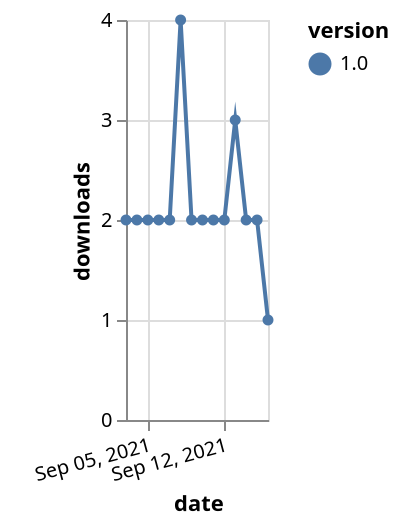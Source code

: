 {"$schema": "https://vega.github.io/schema/vega-lite/v5.json", "description": "A simple bar chart with embedded data.", "data": {"values": [{"date": "2021-09-03", "total": 1106, "delta": 2, "version": "1.0"}, {"date": "2021-09-04", "total": 1108, "delta": 2, "version": "1.0"}, {"date": "2021-09-05", "total": 1110, "delta": 2, "version": "1.0"}, {"date": "2021-09-06", "total": 1112, "delta": 2, "version": "1.0"}, {"date": "2021-09-07", "total": 1114, "delta": 2, "version": "1.0"}, {"date": "2021-09-08", "total": 1118, "delta": 4, "version": "1.0"}, {"date": "2021-09-09", "total": 1120, "delta": 2, "version": "1.0"}, {"date": "2021-09-10", "total": 1122, "delta": 2, "version": "1.0"}, {"date": "2021-09-11", "total": 1124, "delta": 2, "version": "1.0"}, {"date": "2021-09-12", "total": 1126, "delta": 2, "version": "1.0"}, {"date": "2021-09-13", "total": 1129, "delta": 3, "version": "1.0"}, {"date": "2021-09-14", "total": 1131, "delta": 2, "version": "1.0"}, {"date": "2021-09-15", "total": 1133, "delta": 2, "version": "1.0"}, {"date": "2021-09-16", "total": 1134, "delta": 1, "version": "1.0"}]}, "width": "container", "mark": {"type": "line", "point": {"filled": true}}, "encoding": {"x": {"field": "date", "type": "temporal", "timeUnit": "yearmonthdate", "title": "date", "axis": {"labelAngle": -15}}, "y": {"field": "delta", "type": "quantitative", "title": "downloads"}, "color": {"field": "version", "type": "nominal"}, "tooltip": {"field": "delta"}}}